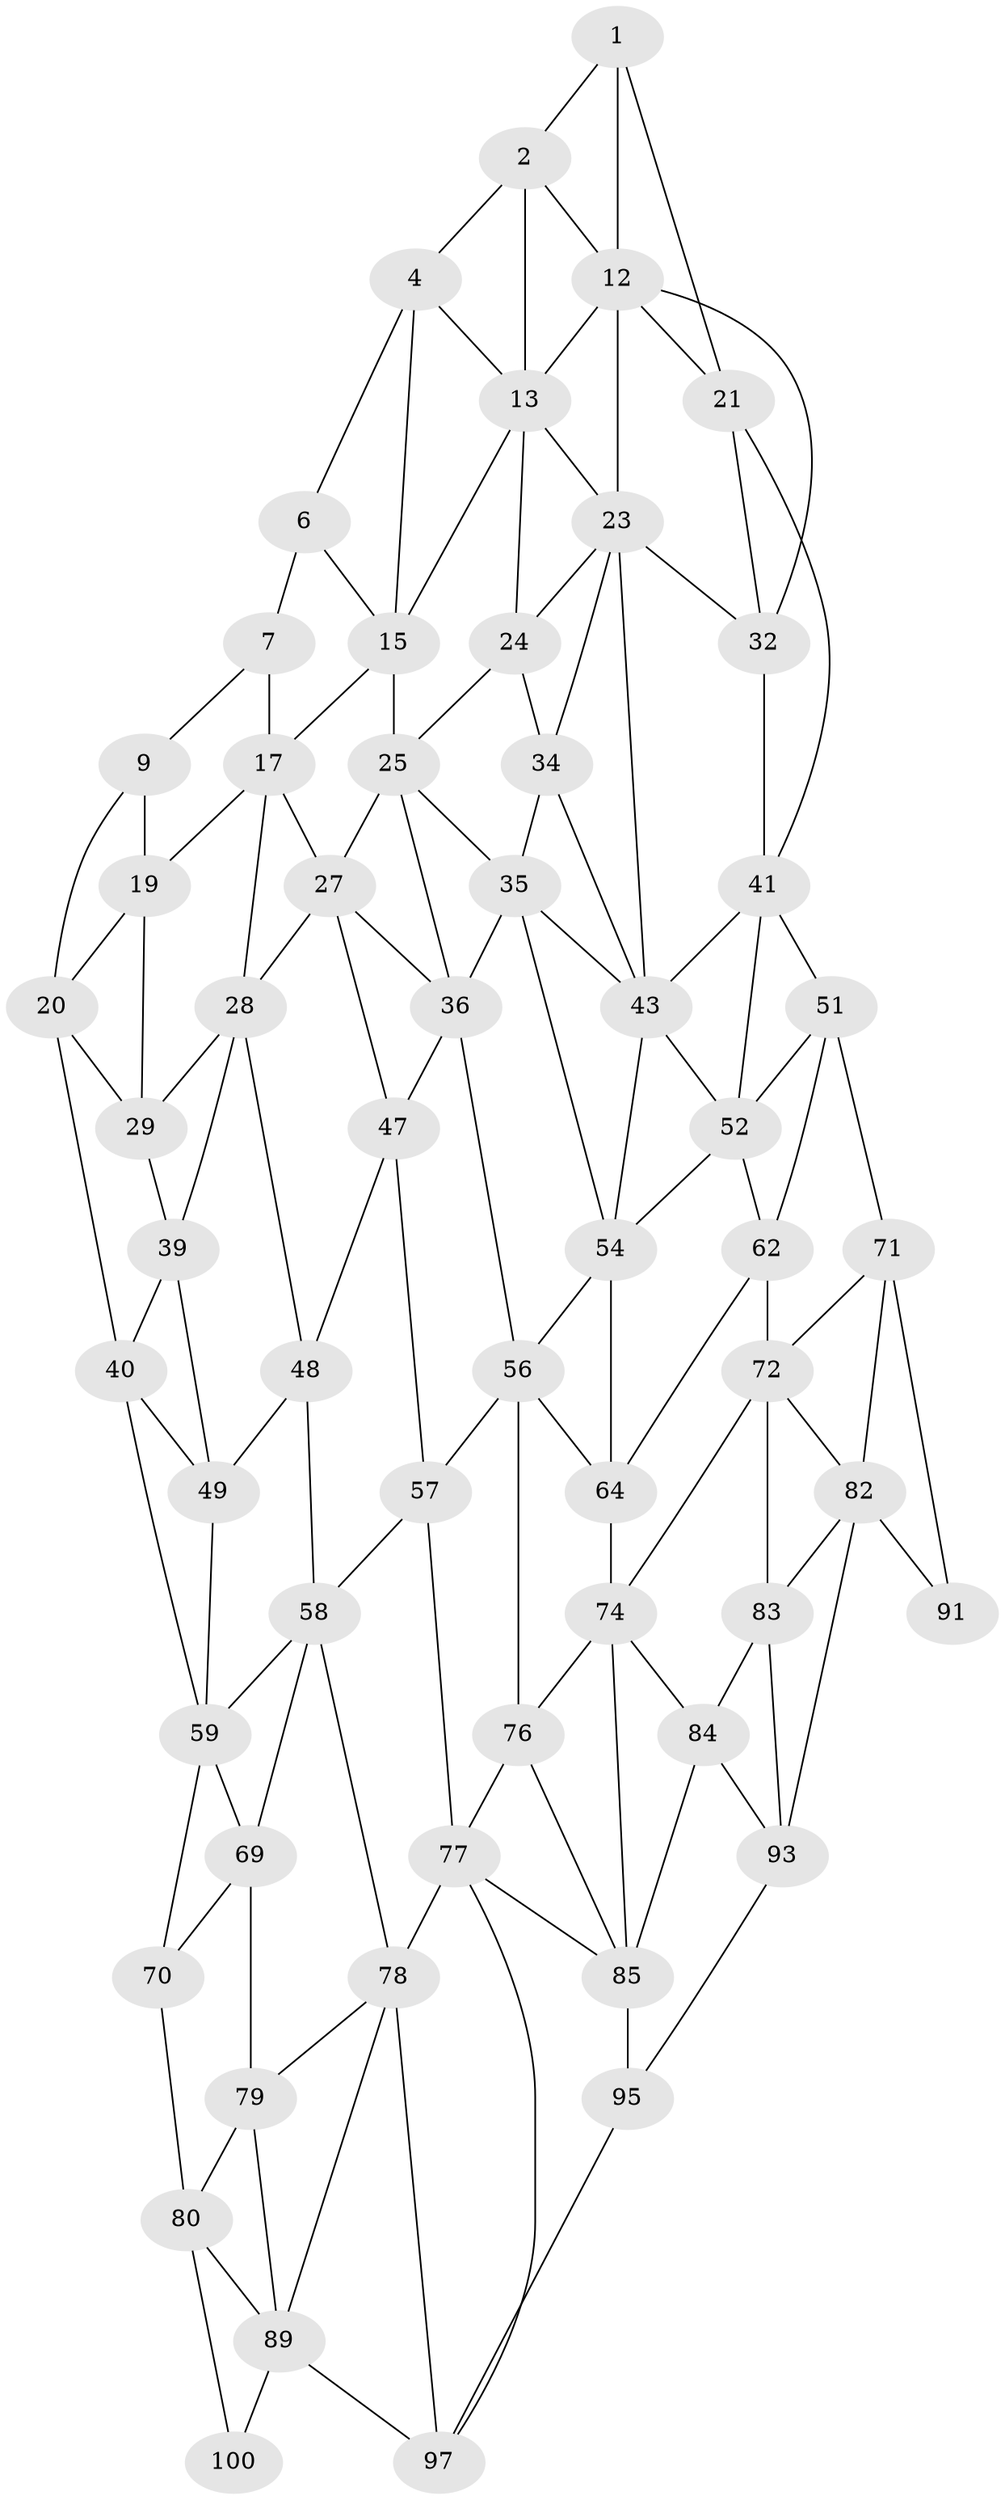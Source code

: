 // original degree distribution, {2: 0.04, 3: 0.32, 4: 0.64}
// Generated by graph-tools (version 1.1) at 2025/11/02/21/25 10:11:12]
// undirected, 59 vertices, 127 edges
graph export_dot {
graph [start="1"]
  node [color=gray90,style=filled];
  1 [super="+11"];
  2 [super="+3"];
  4 [super="+5"];
  6;
  7 [super="+8"];
  9 [super="+10"];
  12 [super="+22"];
  13 [super="+14"];
  15 [super="+16"];
  17 [super="+18"];
  19;
  20 [super="+30"];
  21 [super="+31"];
  23 [super="+33"];
  24;
  25 [super="+26"];
  27 [super="+37"];
  28 [super="+38"];
  29;
  32;
  34;
  35 [super="+45"];
  36 [super="+46"];
  39;
  40 [super="+50"];
  41 [super="+42"];
  43 [super="+44"];
  47;
  48;
  49;
  51 [super="+61"];
  52 [super="+53"];
  54 [super="+55"];
  56 [super="+66"];
  57 [super="+67"];
  58 [super="+68"];
  59 [super="+60"];
  62 [super="+63"];
  64 [super="+65"];
  69;
  70;
  71 [super="+81"];
  72 [super="+73"];
  74 [super="+75"];
  76;
  77 [super="+87"];
  78 [super="+88"];
  79;
  80 [super="+90"];
  82 [super="+92"];
  83;
  84;
  85 [super="+86"];
  89 [super="+99"];
  91;
  93 [super="+94"];
  95 [super="+96"];
  97 [super="+98"];
  100;
  1 -- 2;
  1 -- 12;
  1 -- 21;
  2 -- 12;
  2 -- 4;
  2 -- 13;
  4 -- 6;
  4 -- 15;
  4 -- 13;
  6 -- 7;
  6 -- 15;
  7 -- 17 [weight=2];
  7 -- 9;
  9 -- 19;
  9 -- 20;
  12 -- 13;
  12 -- 32;
  12 -- 21;
  12 -- 23;
  13 -- 23;
  13 -- 24;
  13 -- 15;
  15 -- 25 [weight=2];
  15 -- 17;
  17 -- 27;
  17 -- 19;
  17 -- 28;
  19 -- 29;
  19 -- 20;
  20 -- 40;
  20 -- 29;
  21 -- 32;
  21 -- 41;
  23 -- 24;
  23 -- 32;
  23 -- 34;
  23 -- 43;
  24 -- 34;
  24 -- 25;
  25 -- 35;
  25 -- 27;
  25 -- 36;
  27 -- 28 [weight=2];
  27 -- 36;
  27 -- 47;
  28 -- 29;
  28 -- 48;
  28 -- 39;
  29 -- 39;
  32 -- 41;
  34 -- 35;
  34 -- 43;
  35 -- 36 [weight=2];
  35 -- 43;
  35 -- 54;
  36 -- 56;
  36 -- 47;
  39 -- 49;
  39 -- 40;
  40 -- 49;
  40 -- 59;
  41 -- 51;
  41 -- 43;
  41 -- 52;
  43 -- 54;
  43 -- 52;
  47 -- 57;
  47 -- 48;
  48 -- 58;
  48 -- 49;
  49 -- 59;
  51 -- 52;
  51 -- 62;
  51 -- 71;
  52 -- 62 [weight=2];
  52 -- 54;
  54 -- 64 [weight=2];
  54 -- 56;
  56 -- 57 [weight=2];
  56 -- 64;
  56 -- 76;
  57 -- 58 [weight=2];
  57 -- 77;
  58 -- 59;
  58 -- 69;
  58 -- 78;
  59 -- 69;
  59 -- 70;
  62 -- 72 [weight=2];
  62 -- 64;
  64 -- 74 [weight=2];
  69 -- 79;
  69 -- 70;
  70 -- 80;
  71 -- 72;
  71 -- 82;
  71 -- 91;
  72 -- 82;
  72 -- 74;
  72 -- 83;
  74 -- 84;
  74 -- 76;
  74 -- 85;
  76 -- 77;
  76 -- 85;
  77 -- 78 [weight=2];
  77 -- 97;
  77 -- 85;
  78 -- 79;
  78 -- 89;
  78 -- 97;
  79 -- 89;
  79 -- 80;
  80 -- 89;
  80 -- 100;
  82 -- 83;
  82 -- 91;
  82 -- 93;
  83 -- 93;
  83 -- 84;
  84 -- 85;
  84 -- 93;
  85 -- 95 [weight=2];
  89 -- 100;
  89 -- 97;
  93 -- 95;
  95 -- 97;
}
